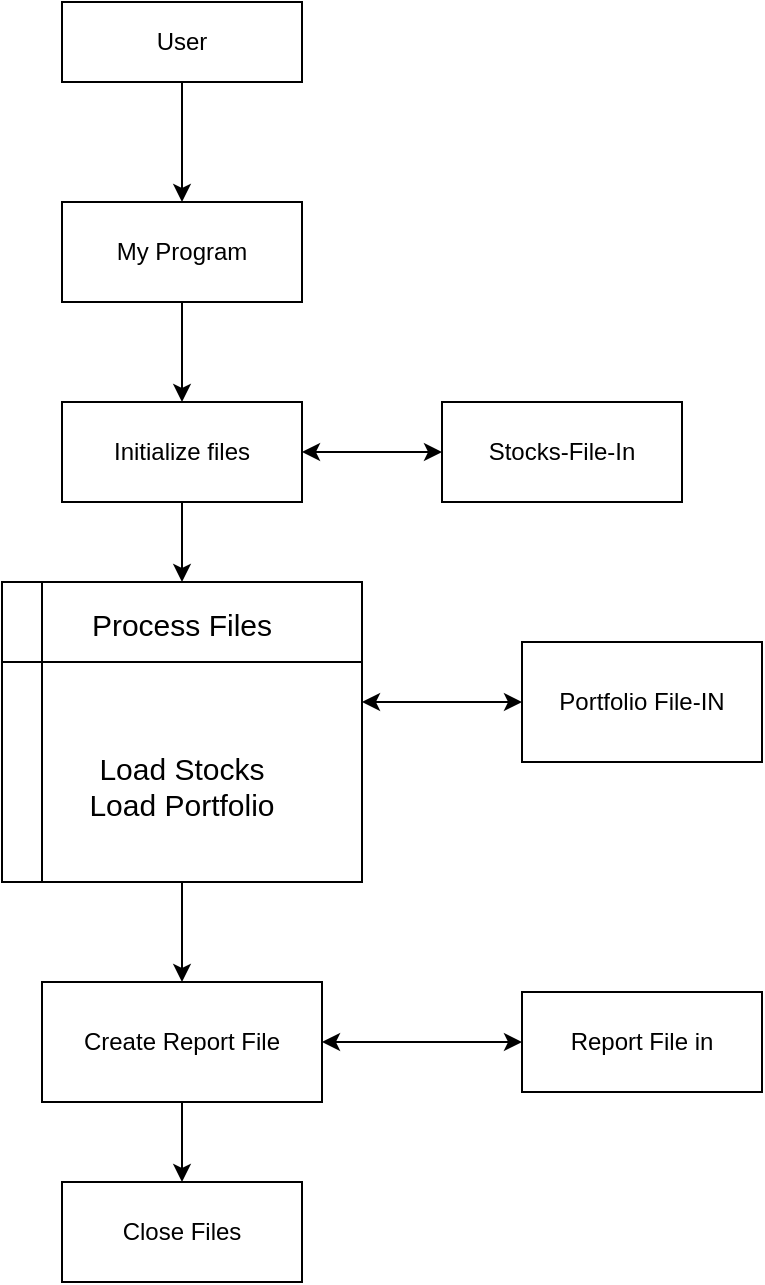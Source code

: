 <mxfile version="24.5.3" type="device">
  <diagram name="Page-1" id="fjmRvnGK2Dgr0klcwWcl">
    <mxGraphModel dx="1050" dy="621" grid="1" gridSize="10" guides="1" tooltips="1" connect="1" arrows="1" fold="1" page="1" pageScale="1" pageWidth="850" pageHeight="1100" math="0" shadow="0">
      <root>
        <mxCell id="0" />
        <mxCell id="1" parent="0" />
        <mxCell id="rLmDfIZJdNLutdXqSDzZ-15" value="" style="edgeStyle=orthogonalEdgeStyle;rounded=0;orthogonalLoop=1;jettySize=auto;html=1;" edge="1" parent="1" source="rLmDfIZJdNLutdXqSDzZ-1" target="rLmDfIZJdNLutdXqSDzZ-2">
          <mxGeometry relative="1" as="geometry" />
        </mxCell>
        <mxCell id="rLmDfIZJdNLutdXqSDzZ-1" value="User" style="rounded=0;whiteSpace=wrap;html=1;" vertex="1" parent="1">
          <mxGeometry x="370" y="30" width="120" height="40" as="geometry" />
        </mxCell>
        <mxCell id="rLmDfIZJdNLutdXqSDzZ-16" value="" style="edgeStyle=orthogonalEdgeStyle;rounded=0;orthogonalLoop=1;jettySize=auto;html=1;" edge="1" parent="1" source="rLmDfIZJdNLutdXqSDzZ-2" target="rLmDfIZJdNLutdXqSDzZ-3">
          <mxGeometry relative="1" as="geometry" />
        </mxCell>
        <mxCell id="rLmDfIZJdNLutdXqSDzZ-2" value="My Program" style="rounded=0;whiteSpace=wrap;html=1;" vertex="1" parent="1">
          <mxGeometry x="370" y="130" width="120" height="50" as="geometry" />
        </mxCell>
        <mxCell id="rLmDfIZJdNLutdXqSDzZ-17" value="" style="edgeStyle=orthogonalEdgeStyle;rounded=0;orthogonalLoop=1;jettySize=auto;html=1;" edge="1" parent="1" source="rLmDfIZJdNLutdXqSDzZ-3" target="rLmDfIZJdNLutdXqSDzZ-7">
          <mxGeometry relative="1" as="geometry" />
        </mxCell>
        <mxCell id="rLmDfIZJdNLutdXqSDzZ-3" value="Initialize files" style="rounded=0;whiteSpace=wrap;html=1;" vertex="1" parent="1">
          <mxGeometry x="370" y="230" width="120" height="50" as="geometry" />
        </mxCell>
        <mxCell id="rLmDfIZJdNLutdXqSDzZ-4" value="" style="endArrow=classic;startArrow=classic;html=1;rounded=0;exitX=1;exitY=0.5;exitDx=0;exitDy=0;" edge="1" parent="1" source="rLmDfIZJdNLutdXqSDzZ-3">
          <mxGeometry width="50" height="50" relative="1" as="geometry">
            <mxPoint x="400" y="350" as="sourcePoint" />
            <mxPoint x="560" y="255" as="targetPoint" />
          </mxGeometry>
        </mxCell>
        <mxCell id="rLmDfIZJdNLutdXqSDzZ-5" value="Stocks-File-In" style="rounded=0;whiteSpace=wrap;html=1;" vertex="1" parent="1">
          <mxGeometry x="560" y="230" width="120" height="50" as="geometry" />
        </mxCell>
        <mxCell id="rLmDfIZJdNLutdXqSDzZ-18" value="" style="edgeStyle=orthogonalEdgeStyle;rounded=0;orthogonalLoop=1;jettySize=auto;html=1;" edge="1" parent="1" source="rLmDfIZJdNLutdXqSDzZ-7" target="rLmDfIZJdNLutdXqSDzZ-11">
          <mxGeometry relative="1" as="geometry" />
        </mxCell>
        <mxCell id="rLmDfIZJdNLutdXqSDzZ-7" value="&lt;font style=&quot;font-size: 15px;&quot;&gt;&amp;nbsp;&lt;/font&gt;&lt;div style=&quot;font-size: 15px;&quot;&gt;&lt;font style=&quot;font-size: 15px;&quot;&gt;&lt;br&gt;&lt;/font&gt;&lt;/div&gt;&lt;div style=&quot;font-size: 15px;&quot;&gt;&lt;font style=&quot;font-size: 15px;&quot;&gt;&lt;br&gt;&lt;br&gt;&lt;/font&gt;&lt;/div&gt;&lt;div style=&quot;font-size: 15px;&quot;&gt;&lt;font style=&quot;font-size: 15px;&quot;&gt;Process Files&lt;/font&gt;&lt;/div&gt;&lt;div style=&quot;font-size: 15px;&quot;&gt;&lt;font style=&quot;font-size: 15px;&quot;&gt;&lt;br&gt;&lt;/font&gt;&lt;/div&gt;&lt;div style=&quot;font-size: 15px;&quot;&gt;&lt;font style=&quot;font-size: 15px;&quot;&gt;&lt;br&gt;&lt;/font&gt;&lt;/div&gt;&lt;div style=&quot;font-size: 15px;&quot;&gt;&lt;font style=&quot;font-size: 15px;&quot;&gt;&lt;br&gt;&lt;/font&gt;&lt;/div&gt;&lt;div style=&quot;font-size: 15px;&quot;&gt;&lt;font style=&quot;font-size: 15px;&quot;&gt;Load Stocks&lt;br&gt;Load Portfolio&lt;/font&gt;&lt;/div&gt;&lt;div style=&quot;font-size: 15px;&quot;&gt;&lt;div&gt;&lt;font style=&quot;font-size: 15px;&quot;&gt;&lt;br&gt;&lt;/font&gt;&lt;/div&gt;&lt;div&gt;&lt;font style=&quot;font-size: 15px;&quot;&gt;&lt;br&gt;&lt;/font&gt;&lt;/div&gt;&lt;div&gt;&lt;font style=&quot;font-size: 15px;&quot;&gt;&lt;br&gt;&lt;/font&gt;&lt;/div&gt;&lt;div&gt;&lt;font style=&quot;font-size: 15px;&quot;&gt;&lt;br&gt;&lt;/font&gt;&lt;/div&gt;&lt;div&gt;&lt;br&gt;&lt;/div&gt;&lt;/div&gt;" style="shape=internalStorage;whiteSpace=wrap;html=1;backgroundOutline=1;dx=20;dy=40;" vertex="1" parent="1">
          <mxGeometry x="340" y="320" width="180" height="150" as="geometry" />
        </mxCell>
        <mxCell id="rLmDfIZJdNLutdXqSDzZ-8" value="" style="endArrow=classic;startArrow=classic;html=1;rounded=0;exitX=1;exitY=0.4;exitDx=0;exitDy=0;exitPerimeter=0;" edge="1" parent="1" source="rLmDfIZJdNLutdXqSDzZ-7" target="rLmDfIZJdNLutdXqSDzZ-9">
          <mxGeometry width="50" height="50" relative="1" as="geometry">
            <mxPoint x="400" y="330" as="sourcePoint" />
            <mxPoint x="450" y="280" as="targetPoint" />
          </mxGeometry>
        </mxCell>
        <mxCell id="rLmDfIZJdNLutdXqSDzZ-9" value="Portfolio File-IN" style="rounded=0;whiteSpace=wrap;html=1;" vertex="1" parent="1">
          <mxGeometry x="600" y="350" width="120" height="60" as="geometry" />
        </mxCell>
        <mxCell id="rLmDfIZJdNLutdXqSDzZ-10" value="Report File in" style="rounded=0;whiteSpace=wrap;html=1;" vertex="1" parent="1">
          <mxGeometry x="600" y="525" width="120" height="50" as="geometry" />
        </mxCell>
        <mxCell id="rLmDfIZJdNLutdXqSDzZ-19" value="" style="edgeStyle=orthogonalEdgeStyle;rounded=0;orthogonalLoop=1;jettySize=auto;html=1;" edge="1" parent="1" source="rLmDfIZJdNLutdXqSDzZ-11" target="rLmDfIZJdNLutdXqSDzZ-12">
          <mxGeometry relative="1" as="geometry" />
        </mxCell>
        <mxCell id="rLmDfIZJdNLutdXqSDzZ-11" value="Create Report File" style="rounded=0;whiteSpace=wrap;html=1;" vertex="1" parent="1">
          <mxGeometry x="360" y="520" width="140" height="60" as="geometry" />
        </mxCell>
        <mxCell id="rLmDfIZJdNLutdXqSDzZ-12" value="Close Files" style="rounded=0;whiteSpace=wrap;html=1;" vertex="1" parent="1">
          <mxGeometry x="370" y="620" width="120" height="50" as="geometry" />
        </mxCell>
        <mxCell id="rLmDfIZJdNLutdXqSDzZ-20" value="" style="endArrow=classic;startArrow=classic;html=1;rounded=0;entryX=0;entryY=0.5;entryDx=0;entryDy=0;exitX=1;exitY=0.5;exitDx=0;exitDy=0;" edge="1" parent="1" source="rLmDfIZJdNLutdXqSDzZ-11" target="rLmDfIZJdNLutdXqSDzZ-10">
          <mxGeometry width="50" height="50" relative="1" as="geometry">
            <mxPoint x="400" y="420" as="sourcePoint" />
            <mxPoint x="450" y="370" as="targetPoint" />
          </mxGeometry>
        </mxCell>
      </root>
    </mxGraphModel>
  </diagram>
</mxfile>
